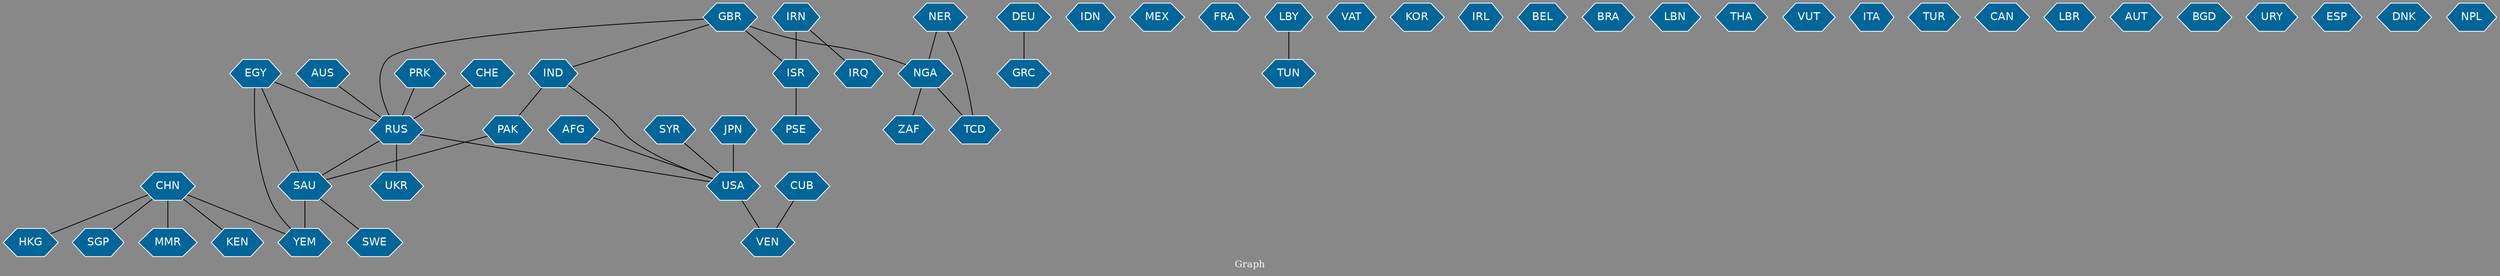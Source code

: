 // Countries together in item graph
graph {
	graph [bgcolor="#888888" fontcolor=white fontsize=12 label="Graph" outputorder=edgesfirst overlap=prism]
	node [color=white fillcolor="#006699" fontcolor=white fontname=Helvetica shape=hexagon style=filled]
	edge [arrowhead=open color=black fontcolor=white fontname=Courier fontsize=12]
		IND [label=IND]
		PAK [label=PAK]
		IRN [label=IRN]
		EGY [label=EGY]
		YEM [label=YEM]
		RUS [label=RUS]
		AFG [label=AFG]
		UKR [label=UKR]
		ISR [label=ISR]
		DEU [label=DEU]
		GRC [label=GRC]
		IRQ [label=IRQ]
		AUS [label=AUS]
		USA [label=USA]
		GBR [label=GBR]
		SYR [label=SYR]
		IDN [label=IDN]
		NGA [label=NGA]
		MEX [label=MEX]
		FRA [label=FRA]
		CHN [label=CHN]
		TUN [label=TUN]
		VAT [label=VAT]
		KOR [label=KOR]
		SGP [label=SGP]
		IRL [label=IRL]
		SAU [label=SAU]
		BEL [label=BEL]
		BRA [label=BRA]
		SWE [label=SWE]
		CUB [label=CUB]
		LBN [label=LBN]
		THA [label=THA]
		VUT [label=VUT]
		PRK [label=PRK]
		PSE [label=PSE]
		JPN [label=JPN]
		CHE [label=CHE]
		ITA [label=ITA]
		MMR [label=MMR]
		VEN [label=VEN]
		TUR [label=TUR]
		CAN [label=CAN]
		KEN [label=KEN]
		ZAF [label=ZAF]
		LBR [label=LBR]
		AUT [label=AUT]
		LBY [label=LBY]
		BGD [label=BGD]
		TCD [label=TCD]
		NER [label=NER]
		URY [label=URY]
		ESP [label=ESP]
		HKG [label=HKG]
		DNK [label=DNK]
		NPL [label=NPL]
			SYR -- USA [weight=1]
			ISR -- PSE [weight=11]
			JPN -- USA [weight=6]
			EGY -- SAU [weight=2]
			CHE -- RUS [weight=2]
			CHN -- KEN [weight=1]
			EGY -- RUS [weight=1]
			SAU -- YEM [weight=22]
			EGY -- YEM [weight=2]
			NER -- NGA [weight=1]
			SAU -- SWE [weight=3]
			RUS -- SAU [weight=1]
			IND -- USA [weight=1]
			GBR -- ISR [weight=1]
			CHN -- MMR [weight=2]
			CHN -- SGP [weight=1]
			IND -- PAK [weight=5]
			AFG -- USA [weight=2]
			AUS -- RUS [weight=1]
			GBR -- IND [weight=1]
			RUS -- USA [weight=1]
			RUS -- UKR [weight=4]
			IRN -- ISR [weight=12]
			USA -- VEN [weight=1]
			PAK -- SAU [weight=1]
			GBR -- NGA [weight=2]
			DEU -- GRC [weight=4]
			GBR -- RUS [weight=1]
			CHN -- YEM [weight=1]
			PRK -- RUS [weight=1]
			IRN -- IRQ [weight=1]
			CHN -- HKG [weight=1]
			NGA -- TCD [weight=1]
			NGA -- ZAF [weight=1]
			LBY -- TUN [weight=1]
			NER -- TCD [weight=1]
			CUB -- VEN [weight=1]
}